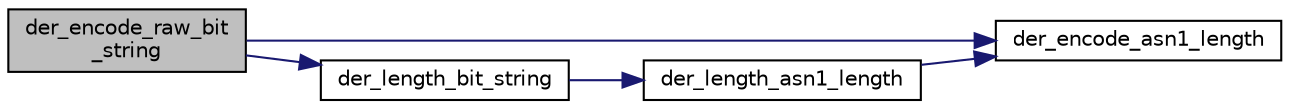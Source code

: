 digraph "der_encode_raw_bit_string"
{
 // LATEX_PDF_SIZE
  edge [fontname="Helvetica",fontsize="10",labelfontname="Helvetica",labelfontsize="10"];
  node [fontname="Helvetica",fontsize="10",shape=record];
  rankdir="LR";
  Node0 [label="der_encode_raw_bit\l_string",height=0.2,width=0.4,color="black", fillcolor="grey75", style="filled", fontcolor="black",tooltip="Store a BIT STRING."];
  Node0 -> Node1 [color="midnightblue",fontsize="10",style="solid",fontname="Helvetica"];
  Node1 [label="der_encode_asn1_length",height=0.2,width=0.4,color="black", fillcolor="white", style="filled",URL="$tomcrypt__private_8h.html#ae0b6c1f1188a5aa201aa84de9a659550",tooltip="Encode the ASN.1 length field."];
  Node0 -> Node2 [color="midnightblue",fontsize="10",style="solid",fontname="Helvetica"];
  Node2 [label="der_length_bit_string",height=0.2,width=0.4,color="black", fillcolor="white", style="filled",URL="$der__length__bit__string_8c.html#a73416248e2f93535d54603567acc9cfd",tooltip="Gets length of DER encoding of BIT STRING."];
  Node2 -> Node3 [color="midnightblue",fontsize="10",style="solid",fontname="Helvetica"];
  Node3 [label="der_length_asn1_length",height=0.2,width=0.4,color="black", fillcolor="white", style="filled",URL="$tomcrypt__private_8h.html#a8999e23c66cda0d777570e54f3a5c795",tooltip="Determine the length required to encode len in the ASN.1 length field."];
  Node3 -> Node1 [color="midnightblue",fontsize="10",style="solid",fontname="Helvetica"];
}
